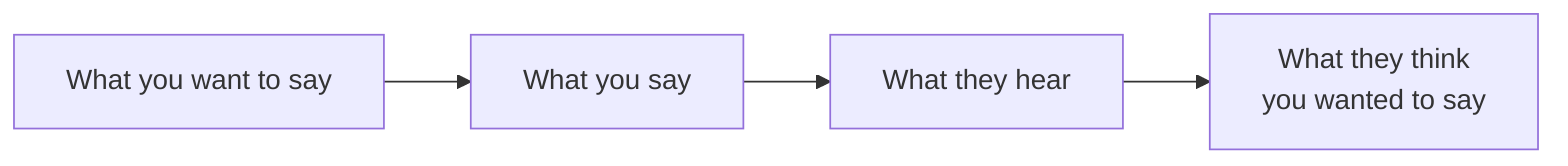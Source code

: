 %%{init: {"flowchart": {"htmlLabels": true}} }%%
flowchart LR
    Sender["What you want to say"] --> Encoder["What you say"] --> Decoder["What they hear"] --> Receiver["What they think\n you wanted to say"]